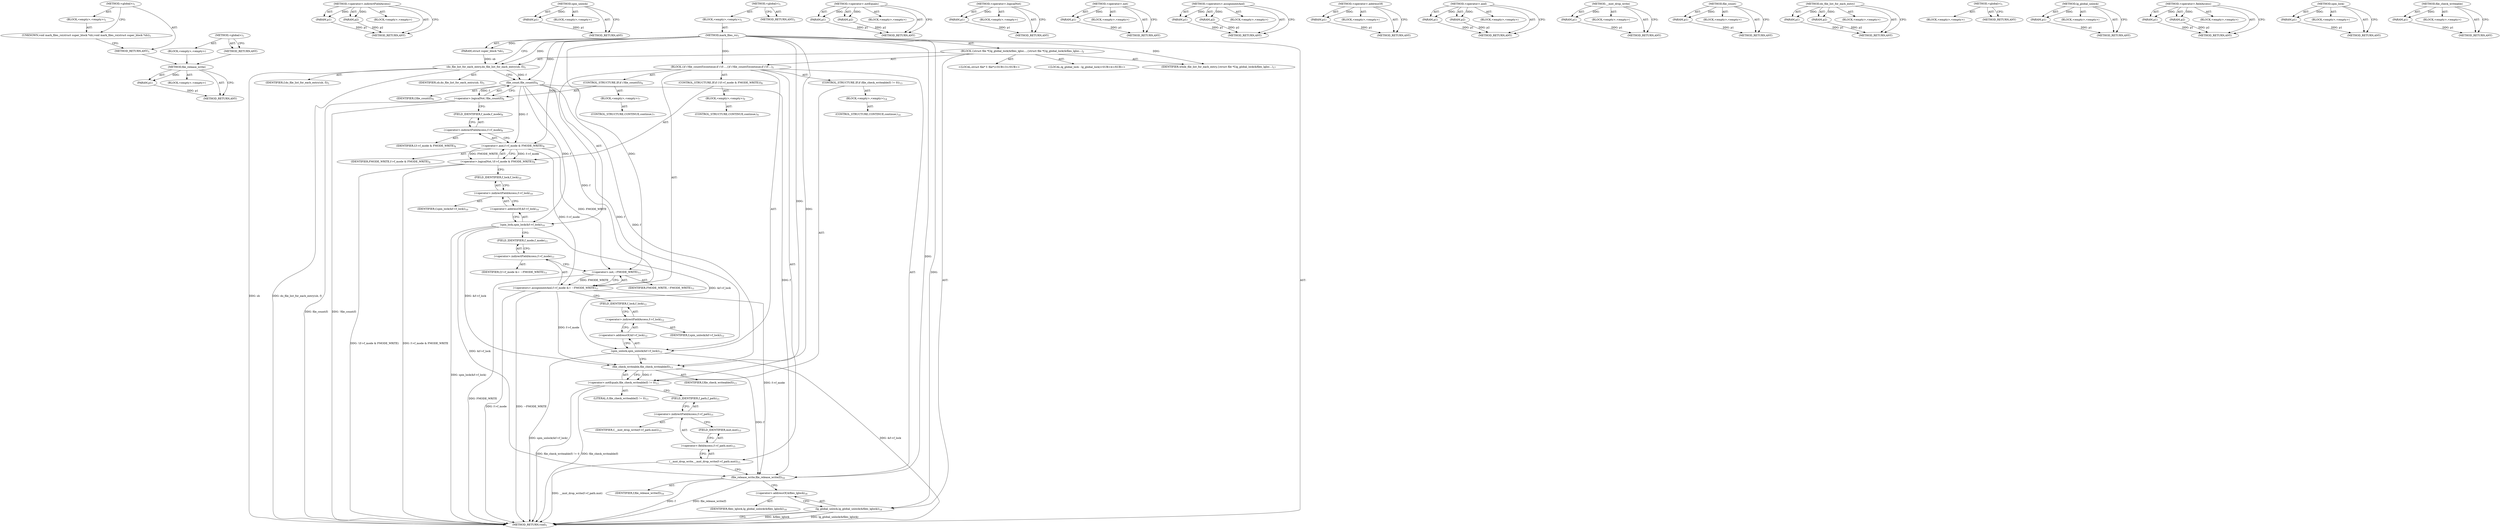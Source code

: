 digraph "&lt;global&gt;" {
vulnerable_152 [label=<(METHOD,file_release_write)>];
vulnerable_153 [label=<(PARAM,p1)>];
vulnerable_154 [label=<(BLOCK,&lt;empty&gt;,&lt;empty&gt;)>];
vulnerable_155 [label=<(METHOD_RETURN,ANY)>];
vulnerable_108 [label=<(METHOD,&lt;operator&gt;.indirectFieldAccess)>];
vulnerable_109 [label=<(PARAM,p1)>];
vulnerable_110 [label=<(PARAM,p2)>];
vulnerable_111 [label=<(BLOCK,&lt;empty&gt;,&lt;empty&gt;)>];
vulnerable_112 [label=<(METHOD_RETURN,ANY)>];
vulnerable_130 [label=<(METHOD,spin_unlock)>];
vulnerable_131 [label=<(PARAM,p1)>];
vulnerable_132 [label=<(BLOCK,&lt;empty&gt;,&lt;empty&gt;)>];
vulnerable_133 [label=<(METHOD_RETURN,ANY)>];
vulnerable_6 [label=<(METHOD,&lt;global&gt;)<SUB>1</SUB>>];
vulnerable_7 [label=<(BLOCK,&lt;empty&gt;,&lt;empty&gt;)<SUB>1</SUB>>];
vulnerable_8 [label=<(METHOD,mark_files_ro)<SUB>1</SUB>>];
vulnerable_9 [label=<(PARAM,struct super_block *sb)<SUB>1</SUB>>];
vulnerable_10 [label=<(BLOCK,{
	struct file *f;
	lg_global_lock(&amp;files_lgloc...,{
	struct file *f;
	lg_global_lock(&amp;files_lgloc...)<SUB>2</SUB>>];
vulnerable_11 [label="<(LOCAL,struct file* f: file*)<SUB>3</SUB>>"];
vulnerable_12 [label="<(LOCAL,lg_global_lock : lg_global_lock)<SUB>4</SUB>>"];
vulnerable_13 [label=<(do_file_list_for_each_entry,do_file_list_for_each_entry(sb, f))<SUB>5</SUB>>];
vulnerable_14 [label=<(IDENTIFIER,sb,do_file_list_for_each_entry(sb, f))<SUB>5</SUB>>];
vulnerable_15 [label=<(IDENTIFIER,f,do_file_list_for_each_entry(sb, f))<SUB>5</SUB>>];
vulnerable_16 [label=<(BLOCK,{
		if (!file_count(f))
			continue;
		if (!(f-...,{
		if (!file_count(f))
			continue;
		if (!(f-...)<SUB>5</SUB>>];
vulnerable_17 [label=<(CONTROL_STRUCTURE,IF,if (!file_count(f)))<SUB>6</SUB>>];
vulnerable_18 [label=<(&lt;operator&gt;.logicalNot,!file_count(f))<SUB>6</SUB>>];
vulnerable_19 [label=<(file_count,file_count(f))<SUB>6</SUB>>];
vulnerable_20 [label=<(IDENTIFIER,f,file_count(f))<SUB>6</SUB>>];
vulnerable_21 [label=<(BLOCK,&lt;empty&gt;,&lt;empty&gt;)<SUB>7</SUB>>];
vulnerable_22 [label=<(CONTROL_STRUCTURE,CONTINUE,continue;)<SUB>7</SUB>>];
vulnerable_23 [label=<(CONTROL_STRUCTURE,IF,if (!(f-&gt;f_mode &amp; FMODE_WRITE)))<SUB>8</SUB>>];
vulnerable_24 [label=<(&lt;operator&gt;.logicalNot,!(f-&gt;f_mode &amp; FMODE_WRITE))<SUB>8</SUB>>];
vulnerable_25 [label=<(&lt;operator&gt;.and,f-&gt;f_mode &amp; FMODE_WRITE)<SUB>8</SUB>>];
vulnerable_26 [label=<(&lt;operator&gt;.indirectFieldAccess,f-&gt;f_mode)<SUB>8</SUB>>];
vulnerable_27 [label=<(IDENTIFIER,f,f-&gt;f_mode &amp; FMODE_WRITE)<SUB>8</SUB>>];
vulnerable_28 [label=<(FIELD_IDENTIFIER,f_mode,f_mode)<SUB>8</SUB>>];
vulnerable_29 [label=<(IDENTIFIER,FMODE_WRITE,f-&gt;f_mode &amp; FMODE_WRITE)<SUB>8</SUB>>];
vulnerable_30 [label=<(BLOCK,&lt;empty&gt;,&lt;empty&gt;)<SUB>9</SUB>>];
vulnerable_31 [label=<(CONTROL_STRUCTURE,CONTINUE,continue;)<SUB>9</SUB>>];
vulnerable_32 [label=<(spin_lock,spin_lock(&amp;f-&gt;f_lock))<SUB>10</SUB>>];
vulnerable_33 [label=<(&lt;operator&gt;.addressOf,&amp;f-&gt;f_lock)<SUB>10</SUB>>];
vulnerable_34 [label=<(&lt;operator&gt;.indirectFieldAccess,f-&gt;f_lock)<SUB>10</SUB>>];
vulnerable_35 [label=<(IDENTIFIER,f,spin_lock(&amp;f-&gt;f_lock))<SUB>10</SUB>>];
vulnerable_36 [label=<(FIELD_IDENTIFIER,f_lock,f_lock)<SUB>10</SUB>>];
vulnerable_37 [label=<(&lt;operators&gt;.assignmentAnd,f-&gt;f_mode &amp;= ~FMODE_WRITE)<SUB>11</SUB>>];
vulnerable_38 [label=<(&lt;operator&gt;.indirectFieldAccess,f-&gt;f_mode)<SUB>11</SUB>>];
vulnerable_39 [label=<(IDENTIFIER,f,f-&gt;f_mode &amp;= ~FMODE_WRITE)<SUB>11</SUB>>];
vulnerable_40 [label=<(FIELD_IDENTIFIER,f_mode,f_mode)<SUB>11</SUB>>];
vulnerable_41 [label=<(&lt;operator&gt;.not,~FMODE_WRITE)<SUB>11</SUB>>];
vulnerable_42 [label=<(IDENTIFIER,FMODE_WRITE,~FMODE_WRITE)<SUB>11</SUB>>];
vulnerable_43 [label=<(spin_unlock,spin_unlock(&amp;f-&gt;f_lock))<SUB>12</SUB>>];
vulnerable_44 [label=<(&lt;operator&gt;.addressOf,&amp;f-&gt;f_lock)<SUB>12</SUB>>];
vulnerable_45 [label=<(&lt;operator&gt;.indirectFieldAccess,f-&gt;f_lock)<SUB>12</SUB>>];
vulnerable_46 [label=<(IDENTIFIER,f,spin_unlock(&amp;f-&gt;f_lock))<SUB>12</SUB>>];
vulnerable_47 [label=<(FIELD_IDENTIFIER,f_lock,f_lock)<SUB>12</SUB>>];
vulnerable_48 [label=<(CONTROL_STRUCTURE,IF,if (file_check_writeable(f) != 0))<SUB>13</SUB>>];
vulnerable_49 [label=<(&lt;operator&gt;.notEquals,file_check_writeable(f) != 0)<SUB>13</SUB>>];
vulnerable_50 [label=<(file_check_writeable,file_check_writeable(f))<SUB>13</SUB>>];
vulnerable_51 [label=<(IDENTIFIER,f,file_check_writeable(f))<SUB>13</SUB>>];
vulnerable_52 [label=<(LITERAL,0,file_check_writeable(f) != 0)<SUB>13</SUB>>];
vulnerable_53 [label=<(BLOCK,&lt;empty&gt;,&lt;empty&gt;)<SUB>14</SUB>>];
vulnerable_54 [label=<(CONTROL_STRUCTURE,CONTINUE,continue;)<SUB>14</SUB>>];
vulnerable_55 [label=<(__mnt_drop_write,__mnt_drop_write(f-&gt;f_path.mnt))<SUB>15</SUB>>];
vulnerable_56 [label=<(&lt;operator&gt;.fieldAccess,f-&gt;f_path.mnt)<SUB>15</SUB>>];
vulnerable_57 [label=<(&lt;operator&gt;.indirectFieldAccess,f-&gt;f_path)<SUB>15</SUB>>];
vulnerable_58 [label=<(IDENTIFIER,f,__mnt_drop_write(f-&gt;f_path.mnt))<SUB>15</SUB>>];
vulnerable_59 [label=<(FIELD_IDENTIFIER,f_path,f_path)<SUB>15</SUB>>];
vulnerable_60 [label=<(FIELD_IDENTIFIER,mnt,mnt)<SUB>15</SUB>>];
vulnerable_61 [label=<(file_release_write,file_release_write(f))<SUB>16</SUB>>];
vulnerable_62 [label=<(IDENTIFIER,f,file_release_write(f))<SUB>16</SUB>>];
vulnerable_63 [label=<(IDENTIFIER,while_file_list_for_each_entry,{
	struct file *f;
	lg_global_lock(&amp;files_lgloc...)<SUB>17</SUB>>];
vulnerable_64 [label=<(lg_global_unlock,lg_global_unlock(&amp;files_lglock))<SUB>18</SUB>>];
vulnerable_65 [label=<(&lt;operator&gt;.addressOf,&amp;files_lglock)<SUB>18</SUB>>];
vulnerable_66 [label=<(IDENTIFIER,files_lglock,lg_global_unlock(&amp;files_lglock))<SUB>18</SUB>>];
vulnerable_67 [label=<(METHOD_RETURN,void)<SUB>1</SUB>>];
vulnerable_69 [label=<(METHOD_RETURN,ANY)<SUB>1</SUB>>];
vulnerable_134 [label=<(METHOD,&lt;operator&gt;.notEquals)>];
vulnerable_135 [label=<(PARAM,p1)>];
vulnerable_136 [label=<(PARAM,p2)>];
vulnerable_137 [label=<(BLOCK,&lt;empty&gt;,&lt;empty&gt;)>];
vulnerable_138 [label=<(METHOD_RETURN,ANY)>];
vulnerable_95 [label=<(METHOD,&lt;operator&gt;.logicalNot)>];
vulnerable_96 [label=<(PARAM,p1)>];
vulnerable_97 [label=<(BLOCK,&lt;empty&gt;,&lt;empty&gt;)>];
vulnerable_98 [label=<(METHOD_RETURN,ANY)>];
vulnerable_126 [label=<(METHOD,&lt;operator&gt;.not)>];
vulnerable_127 [label=<(PARAM,p1)>];
vulnerable_128 [label=<(BLOCK,&lt;empty&gt;,&lt;empty&gt;)>];
vulnerable_129 [label=<(METHOD_RETURN,ANY)>];
vulnerable_121 [label=<(METHOD,&lt;operators&gt;.assignmentAnd)>];
vulnerable_122 [label=<(PARAM,p1)>];
vulnerable_123 [label=<(PARAM,p2)>];
vulnerable_124 [label=<(BLOCK,&lt;empty&gt;,&lt;empty&gt;)>];
vulnerable_125 [label=<(METHOD_RETURN,ANY)>];
vulnerable_117 [label=<(METHOD,&lt;operator&gt;.addressOf)>];
vulnerable_118 [label=<(PARAM,p1)>];
vulnerable_119 [label=<(BLOCK,&lt;empty&gt;,&lt;empty&gt;)>];
vulnerable_120 [label=<(METHOD_RETURN,ANY)>];
vulnerable_103 [label=<(METHOD,&lt;operator&gt;.and)>];
vulnerable_104 [label=<(PARAM,p1)>];
vulnerable_105 [label=<(PARAM,p2)>];
vulnerable_106 [label=<(BLOCK,&lt;empty&gt;,&lt;empty&gt;)>];
vulnerable_107 [label=<(METHOD_RETURN,ANY)>];
vulnerable_143 [label=<(METHOD,__mnt_drop_write)>];
vulnerable_144 [label=<(PARAM,p1)>];
vulnerable_145 [label=<(BLOCK,&lt;empty&gt;,&lt;empty&gt;)>];
vulnerable_146 [label=<(METHOD_RETURN,ANY)>];
vulnerable_99 [label=<(METHOD,file_count)>];
vulnerable_100 [label=<(PARAM,p1)>];
vulnerable_101 [label=<(BLOCK,&lt;empty&gt;,&lt;empty&gt;)>];
vulnerable_102 [label=<(METHOD_RETURN,ANY)>];
vulnerable_90 [label=<(METHOD,do_file_list_for_each_entry)>];
vulnerable_91 [label=<(PARAM,p1)>];
vulnerable_92 [label=<(PARAM,p2)>];
vulnerable_93 [label=<(BLOCK,&lt;empty&gt;,&lt;empty&gt;)>];
vulnerable_94 [label=<(METHOD_RETURN,ANY)>];
vulnerable_84 [label=<(METHOD,&lt;global&gt;)<SUB>1</SUB>>];
vulnerable_85 [label=<(BLOCK,&lt;empty&gt;,&lt;empty&gt;)>];
vulnerable_86 [label=<(METHOD_RETURN,ANY)>];
vulnerable_156 [label=<(METHOD,lg_global_unlock)>];
vulnerable_157 [label=<(PARAM,p1)>];
vulnerable_158 [label=<(BLOCK,&lt;empty&gt;,&lt;empty&gt;)>];
vulnerable_159 [label=<(METHOD_RETURN,ANY)>];
vulnerable_147 [label=<(METHOD,&lt;operator&gt;.fieldAccess)>];
vulnerable_148 [label=<(PARAM,p1)>];
vulnerable_149 [label=<(PARAM,p2)>];
vulnerable_150 [label=<(BLOCK,&lt;empty&gt;,&lt;empty&gt;)>];
vulnerable_151 [label=<(METHOD_RETURN,ANY)>];
vulnerable_113 [label=<(METHOD,spin_lock)>];
vulnerable_114 [label=<(PARAM,p1)>];
vulnerable_115 [label=<(BLOCK,&lt;empty&gt;,&lt;empty&gt;)>];
vulnerable_116 [label=<(METHOD_RETURN,ANY)>];
vulnerable_139 [label=<(METHOD,file_check_writeable)>];
vulnerable_140 [label=<(PARAM,p1)>];
vulnerable_141 [label=<(BLOCK,&lt;empty&gt;,&lt;empty&gt;)>];
vulnerable_142 [label=<(METHOD_RETURN,ANY)>];
fixed_6 [label=<(METHOD,&lt;global&gt;)<SUB>1</SUB>>];
fixed_7 [label=<(BLOCK,&lt;empty&gt;,&lt;empty&gt;)<SUB>1</SUB>>];
fixed_8 [label=<(UNKNOWN,void mark_files_ro(struct super_block *sb),void mark_files_ro(struct super_block *sb))<SUB>1</SUB>>];
fixed_9 [label=<(METHOD_RETURN,ANY)<SUB>1</SUB>>];
fixed_14 [label=<(METHOD,&lt;global&gt;)<SUB>1</SUB>>];
fixed_15 [label=<(BLOCK,&lt;empty&gt;,&lt;empty&gt;)>];
fixed_16 [label=<(METHOD_RETURN,ANY)>];
vulnerable_152 -> vulnerable_153  [key=0, label="AST: "];
vulnerable_152 -> vulnerable_153  [key=1, label="DDG: "];
vulnerable_152 -> vulnerable_154  [key=0, label="AST: "];
vulnerable_152 -> vulnerable_155  [key=0, label="AST: "];
vulnerable_152 -> vulnerable_155  [key=1, label="CFG: "];
vulnerable_153 -> vulnerable_155  [key=0, label="DDG: p1"];
vulnerable_108 -> vulnerable_109  [key=0, label="AST: "];
vulnerable_108 -> vulnerable_109  [key=1, label="DDG: "];
vulnerable_108 -> vulnerable_111  [key=0, label="AST: "];
vulnerable_108 -> vulnerable_110  [key=0, label="AST: "];
vulnerable_108 -> vulnerable_110  [key=1, label="DDG: "];
vulnerable_108 -> vulnerable_112  [key=0, label="AST: "];
vulnerable_108 -> vulnerable_112  [key=1, label="CFG: "];
vulnerable_109 -> vulnerable_112  [key=0, label="DDG: p1"];
vulnerable_110 -> vulnerable_112  [key=0, label="DDG: p2"];
vulnerable_130 -> vulnerable_131  [key=0, label="AST: "];
vulnerable_130 -> vulnerable_131  [key=1, label="DDG: "];
vulnerable_130 -> vulnerable_132  [key=0, label="AST: "];
vulnerable_130 -> vulnerable_133  [key=0, label="AST: "];
vulnerable_130 -> vulnerable_133  [key=1, label="CFG: "];
vulnerable_131 -> vulnerable_133  [key=0, label="DDG: p1"];
vulnerable_6 -> vulnerable_7  [key=0, label="AST: "];
vulnerable_6 -> vulnerable_69  [key=0, label="AST: "];
vulnerable_6 -> vulnerable_69  [key=1, label="CFG: "];
vulnerable_7 -> vulnerable_8  [key=0, label="AST: "];
vulnerable_8 -> vulnerable_9  [key=0, label="AST: "];
vulnerable_8 -> vulnerable_9  [key=1, label="DDG: "];
vulnerable_8 -> vulnerable_10  [key=0, label="AST: "];
vulnerable_8 -> vulnerable_67  [key=0, label="AST: "];
vulnerable_8 -> vulnerable_13  [key=0, label="CFG: "];
vulnerable_8 -> vulnerable_13  [key=1, label="DDG: "];
vulnerable_8 -> vulnerable_16  [key=0, label="DDG: "];
vulnerable_8 -> vulnerable_63  [key=0, label="DDG: "];
vulnerable_8 -> vulnerable_64  [key=0, label="DDG: "];
vulnerable_8 -> vulnerable_61  [key=0, label="DDG: "];
vulnerable_8 -> vulnerable_41  [key=0, label="DDG: "];
vulnerable_8 -> vulnerable_49  [key=0, label="DDG: "];
vulnerable_8 -> vulnerable_19  [key=0, label="DDG: "];
vulnerable_8 -> vulnerable_25  [key=0, label="DDG: "];
vulnerable_8 -> vulnerable_50  [key=0, label="DDG: "];
vulnerable_9 -> vulnerable_13  [key=0, label="DDG: sb"];
vulnerable_10 -> vulnerable_11  [key=0, label="AST: "];
vulnerable_10 -> vulnerable_12  [key=0, label="AST: "];
vulnerable_10 -> vulnerable_13  [key=0, label="AST: "];
vulnerable_10 -> vulnerable_16  [key=0, label="AST: "];
vulnerable_10 -> vulnerable_63  [key=0, label="AST: "];
vulnerable_10 -> vulnerable_64  [key=0, label="AST: "];
vulnerable_13 -> vulnerable_14  [key=0, label="AST: "];
vulnerable_13 -> vulnerable_15  [key=0, label="AST: "];
vulnerable_13 -> vulnerable_19  [key=0, label="CFG: "];
vulnerable_13 -> vulnerable_19  [key=1, label="DDG: f"];
vulnerable_13 -> vulnerable_67  [key=0, label="DDG: sb"];
vulnerable_13 -> vulnerable_67  [key=1, label="DDG: do_file_list_for_each_entry(sb, f)"];
vulnerable_16 -> vulnerable_17  [key=0, label="AST: "];
vulnerable_16 -> vulnerable_23  [key=0, label="AST: "];
vulnerable_16 -> vulnerable_32  [key=0, label="AST: "];
vulnerable_16 -> vulnerable_37  [key=0, label="AST: "];
vulnerable_16 -> vulnerable_43  [key=0, label="AST: "];
vulnerable_16 -> vulnerable_48  [key=0, label="AST: "];
vulnerable_16 -> vulnerable_55  [key=0, label="AST: "];
vulnerable_16 -> vulnerable_61  [key=0, label="AST: "];
vulnerable_17 -> vulnerable_18  [key=0, label="AST: "];
vulnerable_17 -> vulnerable_21  [key=0, label="AST: "];
vulnerable_18 -> vulnerable_19  [key=0, label="AST: "];
vulnerable_18 -> vulnerable_28  [key=0, label="CFG: "];
vulnerable_18 -> vulnerable_67  [key=0, label="DDG: file_count(f)"];
vulnerable_18 -> vulnerable_67  [key=1, label="DDG: !file_count(f)"];
vulnerable_19 -> vulnerable_20  [key=0, label="AST: "];
vulnerable_19 -> vulnerable_18  [key=0, label="CFG: "];
vulnerable_19 -> vulnerable_18  [key=1, label="DDG: f"];
vulnerable_19 -> vulnerable_32  [key=0, label="DDG: f"];
vulnerable_19 -> vulnerable_37  [key=0, label="DDG: f"];
vulnerable_19 -> vulnerable_43  [key=0, label="DDG: f"];
vulnerable_19 -> vulnerable_61  [key=0, label="DDG: f"];
vulnerable_19 -> vulnerable_25  [key=0, label="DDG: f"];
vulnerable_19 -> vulnerable_50  [key=0, label="DDG: f"];
vulnerable_21 -> vulnerable_22  [key=0, label="AST: "];
vulnerable_23 -> vulnerable_24  [key=0, label="AST: "];
vulnerable_23 -> vulnerable_30  [key=0, label="AST: "];
vulnerable_24 -> vulnerable_25  [key=0, label="AST: "];
vulnerable_24 -> vulnerable_36  [key=0, label="CFG: "];
vulnerable_24 -> vulnerable_67  [key=0, label="DDG: f-&gt;f_mode &amp; FMODE_WRITE"];
vulnerable_24 -> vulnerable_67  [key=1, label="DDG: !(f-&gt;f_mode &amp; FMODE_WRITE)"];
vulnerable_25 -> vulnerable_26  [key=0, label="AST: "];
vulnerable_25 -> vulnerable_29  [key=0, label="AST: "];
vulnerable_25 -> vulnerable_24  [key=0, label="CFG: "];
vulnerable_25 -> vulnerable_24  [key=1, label="DDG: f-&gt;f_mode"];
vulnerable_25 -> vulnerable_24  [key=2, label="DDG: FMODE_WRITE"];
vulnerable_25 -> vulnerable_37  [key=0, label="DDG: f-&gt;f_mode"];
vulnerable_25 -> vulnerable_41  [key=0, label="DDG: FMODE_WRITE"];
vulnerable_26 -> vulnerable_27  [key=0, label="AST: "];
vulnerable_26 -> vulnerable_28  [key=0, label="AST: "];
vulnerable_26 -> vulnerable_25  [key=0, label="CFG: "];
vulnerable_28 -> vulnerable_26  [key=0, label="CFG: "];
vulnerable_30 -> vulnerable_31  [key=0, label="AST: "];
vulnerable_32 -> vulnerable_33  [key=0, label="AST: "];
vulnerable_32 -> vulnerable_40  [key=0, label="CFG: "];
vulnerable_32 -> vulnerable_67  [key=0, label="DDG: spin_lock(&amp;f-&gt;f_lock)"];
vulnerable_32 -> vulnerable_43  [key=0, label="DDG: &amp;f-&gt;f_lock"];
vulnerable_32 -> vulnerable_61  [key=0, label="DDG: &amp;f-&gt;f_lock"];
vulnerable_32 -> vulnerable_50  [key=0, label="DDG: &amp;f-&gt;f_lock"];
vulnerable_33 -> vulnerable_34  [key=0, label="AST: "];
vulnerable_33 -> vulnerable_32  [key=0, label="CFG: "];
vulnerable_34 -> vulnerable_35  [key=0, label="AST: "];
vulnerable_34 -> vulnerable_36  [key=0, label="AST: "];
vulnerable_34 -> vulnerable_33  [key=0, label="CFG: "];
vulnerable_36 -> vulnerable_34  [key=0, label="CFG: "];
vulnerable_37 -> vulnerable_38  [key=0, label="AST: "];
vulnerable_37 -> vulnerable_41  [key=0, label="AST: "];
vulnerable_37 -> vulnerable_47  [key=0, label="CFG: "];
vulnerable_37 -> vulnerable_67  [key=0, label="DDG: f-&gt;f_mode"];
vulnerable_37 -> vulnerable_67  [key=1, label="DDG: ~FMODE_WRITE"];
vulnerable_37 -> vulnerable_61  [key=0, label="DDG: f-&gt;f_mode"];
vulnerable_37 -> vulnerable_50  [key=0, label="DDG: f-&gt;f_mode"];
vulnerable_38 -> vulnerable_39  [key=0, label="AST: "];
vulnerable_38 -> vulnerable_40  [key=0, label="AST: "];
vulnerable_38 -> vulnerable_41  [key=0, label="CFG: "];
vulnerable_40 -> vulnerable_38  [key=0, label="CFG: "];
vulnerable_41 -> vulnerable_42  [key=0, label="AST: "];
vulnerable_41 -> vulnerable_37  [key=0, label="CFG: "];
vulnerable_41 -> vulnerable_37  [key=1, label="DDG: FMODE_WRITE"];
vulnerable_41 -> vulnerable_67  [key=0, label="DDG: FMODE_WRITE"];
vulnerable_43 -> vulnerable_44  [key=0, label="AST: "];
vulnerable_43 -> vulnerable_50  [key=0, label="CFG: "];
vulnerable_43 -> vulnerable_67  [key=0, label="DDG: &amp;f-&gt;f_lock"];
vulnerable_43 -> vulnerable_67  [key=1, label="DDG: spin_unlock(&amp;f-&gt;f_lock)"];
vulnerable_44 -> vulnerable_45  [key=0, label="AST: "];
vulnerable_44 -> vulnerable_43  [key=0, label="CFG: "];
vulnerable_45 -> vulnerable_46  [key=0, label="AST: "];
vulnerable_45 -> vulnerable_47  [key=0, label="AST: "];
vulnerable_45 -> vulnerable_44  [key=0, label="CFG: "];
vulnerable_47 -> vulnerable_45  [key=0, label="CFG: "];
vulnerable_48 -> vulnerable_49  [key=0, label="AST: "];
vulnerable_48 -> vulnerable_53  [key=0, label="AST: "];
vulnerable_49 -> vulnerable_50  [key=0, label="AST: "];
vulnerable_49 -> vulnerable_52  [key=0, label="AST: "];
vulnerable_49 -> vulnerable_59  [key=0, label="CFG: "];
vulnerable_49 -> vulnerable_67  [key=0, label="DDG: file_check_writeable(f)"];
vulnerable_49 -> vulnerable_67  [key=1, label="DDG: file_check_writeable(f) != 0"];
vulnerable_50 -> vulnerable_51  [key=0, label="AST: "];
vulnerable_50 -> vulnerable_49  [key=0, label="CFG: "];
vulnerable_50 -> vulnerable_49  [key=1, label="DDG: f"];
vulnerable_50 -> vulnerable_61  [key=0, label="DDG: f"];
vulnerable_53 -> vulnerable_54  [key=0, label="AST: "];
vulnerable_55 -> vulnerable_56  [key=0, label="AST: "];
vulnerable_55 -> vulnerable_61  [key=0, label="CFG: "];
vulnerable_55 -> vulnerable_67  [key=0, label="DDG: __mnt_drop_write(f-&gt;f_path.mnt)"];
vulnerable_56 -> vulnerable_57  [key=0, label="AST: "];
vulnerable_56 -> vulnerable_60  [key=0, label="AST: "];
vulnerable_56 -> vulnerable_55  [key=0, label="CFG: "];
vulnerable_57 -> vulnerable_58  [key=0, label="AST: "];
vulnerable_57 -> vulnerable_59  [key=0, label="AST: "];
vulnerable_57 -> vulnerable_60  [key=0, label="CFG: "];
vulnerable_59 -> vulnerable_57  [key=0, label="CFG: "];
vulnerable_60 -> vulnerable_56  [key=0, label="CFG: "];
vulnerable_61 -> vulnerable_62  [key=0, label="AST: "];
vulnerable_61 -> vulnerable_65  [key=0, label="CFG: "];
vulnerable_61 -> vulnerable_67  [key=0, label="DDG: f"];
vulnerable_61 -> vulnerable_67  [key=1, label="DDG: file_release_write(f)"];
vulnerable_64 -> vulnerable_65  [key=0, label="AST: "];
vulnerable_64 -> vulnerable_67  [key=0, label="CFG: "];
vulnerable_64 -> vulnerable_67  [key=1, label="DDG: &amp;files_lglock"];
vulnerable_64 -> vulnerable_67  [key=2, label="DDG: lg_global_unlock(&amp;files_lglock)"];
vulnerable_65 -> vulnerable_66  [key=0, label="AST: "];
vulnerable_65 -> vulnerable_64  [key=0, label="CFG: "];
vulnerable_134 -> vulnerable_135  [key=0, label="AST: "];
vulnerable_134 -> vulnerable_135  [key=1, label="DDG: "];
vulnerable_134 -> vulnerable_137  [key=0, label="AST: "];
vulnerable_134 -> vulnerable_136  [key=0, label="AST: "];
vulnerable_134 -> vulnerable_136  [key=1, label="DDG: "];
vulnerable_134 -> vulnerable_138  [key=0, label="AST: "];
vulnerable_134 -> vulnerable_138  [key=1, label="CFG: "];
vulnerable_135 -> vulnerable_138  [key=0, label="DDG: p1"];
vulnerable_136 -> vulnerable_138  [key=0, label="DDG: p2"];
vulnerable_95 -> vulnerable_96  [key=0, label="AST: "];
vulnerable_95 -> vulnerable_96  [key=1, label="DDG: "];
vulnerable_95 -> vulnerable_97  [key=0, label="AST: "];
vulnerable_95 -> vulnerable_98  [key=0, label="AST: "];
vulnerable_95 -> vulnerable_98  [key=1, label="CFG: "];
vulnerable_96 -> vulnerable_98  [key=0, label="DDG: p1"];
vulnerable_126 -> vulnerable_127  [key=0, label="AST: "];
vulnerable_126 -> vulnerable_127  [key=1, label="DDG: "];
vulnerable_126 -> vulnerable_128  [key=0, label="AST: "];
vulnerable_126 -> vulnerable_129  [key=0, label="AST: "];
vulnerable_126 -> vulnerable_129  [key=1, label="CFG: "];
vulnerable_127 -> vulnerable_129  [key=0, label="DDG: p1"];
vulnerable_121 -> vulnerable_122  [key=0, label="AST: "];
vulnerable_121 -> vulnerable_122  [key=1, label="DDG: "];
vulnerable_121 -> vulnerable_124  [key=0, label="AST: "];
vulnerable_121 -> vulnerable_123  [key=0, label="AST: "];
vulnerable_121 -> vulnerable_123  [key=1, label="DDG: "];
vulnerable_121 -> vulnerable_125  [key=0, label="AST: "];
vulnerable_121 -> vulnerable_125  [key=1, label="CFG: "];
vulnerable_122 -> vulnerable_125  [key=0, label="DDG: p1"];
vulnerable_123 -> vulnerable_125  [key=0, label="DDG: p2"];
vulnerable_117 -> vulnerable_118  [key=0, label="AST: "];
vulnerable_117 -> vulnerable_118  [key=1, label="DDG: "];
vulnerable_117 -> vulnerable_119  [key=0, label="AST: "];
vulnerable_117 -> vulnerable_120  [key=0, label="AST: "];
vulnerable_117 -> vulnerable_120  [key=1, label="CFG: "];
vulnerable_118 -> vulnerable_120  [key=0, label="DDG: p1"];
vulnerable_103 -> vulnerable_104  [key=0, label="AST: "];
vulnerable_103 -> vulnerable_104  [key=1, label="DDG: "];
vulnerable_103 -> vulnerable_106  [key=0, label="AST: "];
vulnerable_103 -> vulnerable_105  [key=0, label="AST: "];
vulnerable_103 -> vulnerable_105  [key=1, label="DDG: "];
vulnerable_103 -> vulnerable_107  [key=0, label="AST: "];
vulnerable_103 -> vulnerable_107  [key=1, label="CFG: "];
vulnerable_104 -> vulnerable_107  [key=0, label="DDG: p1"];
vulnerable_105 -> vulnerable_107  [key=0, label="DDG: p2"];
vulnerable_143 -> vulnerable_144  [key=0, label="AST: "];
vulnerable_143 -> vulnerable_144  [key=1, label="DDG: "];
vulnerable_143 -> vulnerable_145  [key=0, label="AST: "];
vulnerable_143 -> vulnerable_146  [key=0, label="AST: "];
vulnerable_143 -> vulnerable_146  [key=1, label="CFG: "];
vulnerable_144 -> vulnerable_146  [key=0, label="DDG: p1"];
vulnerable_99 -> vulnerable_100  [key=0, label="AST: "];
vulnerable_99 -> vulnerable_100  [key=1, label="DDG: "];
vulnerable_99 -> vulnerable_101  [key=0, label="AST: "];
vulnerable_99 -> vulnerable_102  [key=0, label="AST: "];
vulnerable_99 -> vulnerable_102  [key=1, label="CFG: "];
vulnerable_100 -> vulnerable_102  [key=0, label="DDG: p1"];
vulnerable_90 -> vulnerable_91  [key=0, label="AST: "];
vulnerable_90 -> vulnerable_91  [key=1, label="DDG: "];
vulnerable_90 -> vulnerable_93  [key=0, label="AST: "];
vulnerable_90 -> vulnerable_92  [key=0, label="AST: "];
vulnerable_90 -> vulnerable_92  [key=1, label="DDG: "];
vulnerable_90 -> vulnerable_94  [key=0, label="AST: "];
vulnerable_90 -> vulnerable_94  [key=1, label="CFG: "];
vulnerable_91 -> vulnerable_94  [key=0, label="DDG: p1"];
vulnerable_92 -> vulnerable_94  [key=0, label="DDG: p2"];
vulnerable_84 -> vulnerable_85  [key=0, label="AST: "];
vulnerable_84 -> vulnerable_86  [key=0, label="AST: "];
vulnerable_84 -> vulnerable_86  [key=1, label="CFG: "];
vulnerable_156 -> vulnerable_157  [key=0, label="AST: "];
vulnerable_156 -> vulnerable_157  [key=1, label="DDG: "];
vulnerable_156 -> vulnerable_158  [key=0, label="AST: "];
vulnerable_156 -> vulnerable_159  [key=0, label="AST: "];
vulnerable_156 -> vulnerable_159  [key=1, label="CFG: "];
vulnerable_157 -> vulnerable_159  [key=0, label="DDG: p1"];
vulnerable_147 -> vulnerable_148  [key=0, label="AST: "];
vulnerable_147 -> vulnerable_148  [key=1, label="DDG: "];
vulnerable_147 -> vulnerable_150  [key=0, label="AST: "];
vulnerable_147 -> vulnerable_149  [key=0, label="AST: "];
vulnerable_147 -> vulnerable_149  [key=1, label="DDG: "];
vulnerable_147 -> vulnerable_151  [key=0, label="AST: "];
vulnerable_147 -> vulnerable_151  [key=1, label="CFG: "];
vulnerable_148 -> vulnerable_151  [key=0, label="DDG: p1"];
vulnerable_149 -> vulnerable_151  [key=0, label="DDG: p2"];
vulnerable_113 -> vulnerable_114  [key=0, label="AST: "];
vulnerable_113 -> vulnerable_114  [key=1, label="DDG: "];
vulnerable_113 -> vulnerable_115  [key=0, label="AST: "];
vulnerable_113 -> vulnerable_116  [key=0, label="AST: "];
vulnerable_113 -> vulnerable_116  [key=1, label="CFG: "];
vulnerable_114 -> vulnerable_116  [key=0, label="DDG: p1"];
vulnerable_139 -> vulnerable_140  [key=0, label="AST: "];
vulnerable_139 -> vulnerable_140  [key=1, label="DDG: "];
vulnerable_139 -> vulnerable_141  [key=0, label="AST: "];
vulnerable_139 -> vulnerable_142  [key=0, label="AST: "];
vulnerable_139 -> vulnerable_142  [key=1, label="CFG: "];
vulnerable_140 -> vulnerable_142  [key=0, label="DDG: p1"];
fixed_6 -> fixed_7  [key=0, label="AST: "];
fixed_6 -> fixed_9  [key=0, label="AST: "];
fixed_6 -> fixed_8  [key=0, label="CFG: "];
fixed_7 -> fixed_8  [key=0, label="AST: "];
fixed_8 -> fixed_9  [key=0, label="CFG: "];
fixed_9 -> vulnerable_152  [key=0];
fixed_14 -> fixed_15  [key=0, label="AST: "];
fixed_14 -> fixed_16  [key=0, label="AST: "];
fixed_14 -> fixed_16  [key=1, label="CFG: "];
fixed_15 -> vulnerable_152  [key=0];
fixed_16 -> vulnerable_152  [key=0];
}
